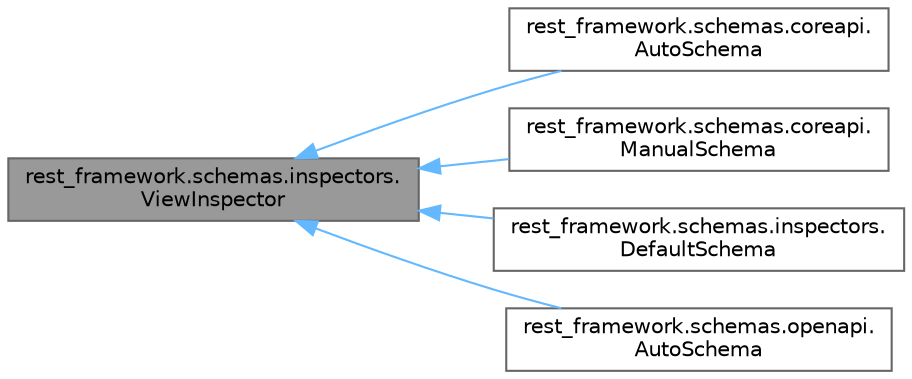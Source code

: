 digraph "rest_framework.schemas.inspectors.ViewInspector"
{
 // LATEX_PDF_SIZE
  bgcolor="transparent";
  edge [fontname=Helvetica,fontsize=10,labelfontname=Helvetica,labelfontsize=10];
  node [fontname=Helvetica,fontsize=10,shape=box,height=0.2,width=0.4];
  rankdir="LR";
  Node1 [id="Node000001",label="rest_framework.schemas.inspectors.\lViewInspector",height=0.2,width=0.4,color="gray40", fillcolor="grey60", style="filled", fontcolor="black",tooltip=" "];
  Node1 -> Node2 [id="edge5_Node000001_Node000002",dir="back",color="steelblue1",style="solid",tooltip=" "];
  Node2 [id="Node000002",label="rest_framework.schemas.coreapi.\lAutoSchema",height=0.2,width=0.4,color="gray40", fillcolor="white", style="filled",URL="$classrest__framework_1_1schemas_1_1coreapi_1_1AutoSchema.html",tooltip=" "];
  Node1 -> Node3 [id="edge6_Node000001_Node000003",dir="back",color="steelblue1",style="solid",tooltip=" "];
  Node3 [id="Node000003",label="rest_framework.schemas.coreapi.\lManualSchema",height=0.2,width=0.4,color="gray40", fillcolor="white", style="filled",URL="$classrest__framework_1_1schemas_1_1coreapi_1_1ManualSchema.html",tooltip=" "];
  Node1 -> Node4 [id="edge7_Node000001_Node000004",dir="back",color="steelblue1",style="solid",tooltip=" "];
  Node4 [id="Node000004",label="rest_framework.schemas.inspectors.\lDefaultSchema",height=0.2,width=0.4,color="gray40", fillcolor="white", style="filled",URL="$classrest__framework_1_1schemas_1_1inspectors_1_1DefaultSchema.html",tooltip=" "];
  Node1 -> Node5 [id="edge8_Node000001_Node000005",dir="back",color="steelblue1",style="solid",tooltip=" "];
  Node5 [id="Node000005",label="rest_framework.schemas.openapi.\lAutoSchema",height=0.2,width=0.4,color="gray40", fillcolor="white", style="filled",URL="$classrest__framework_1_1schemas_1_1openapi_1_1AutoSchema.html",tooltip=" "];
}
